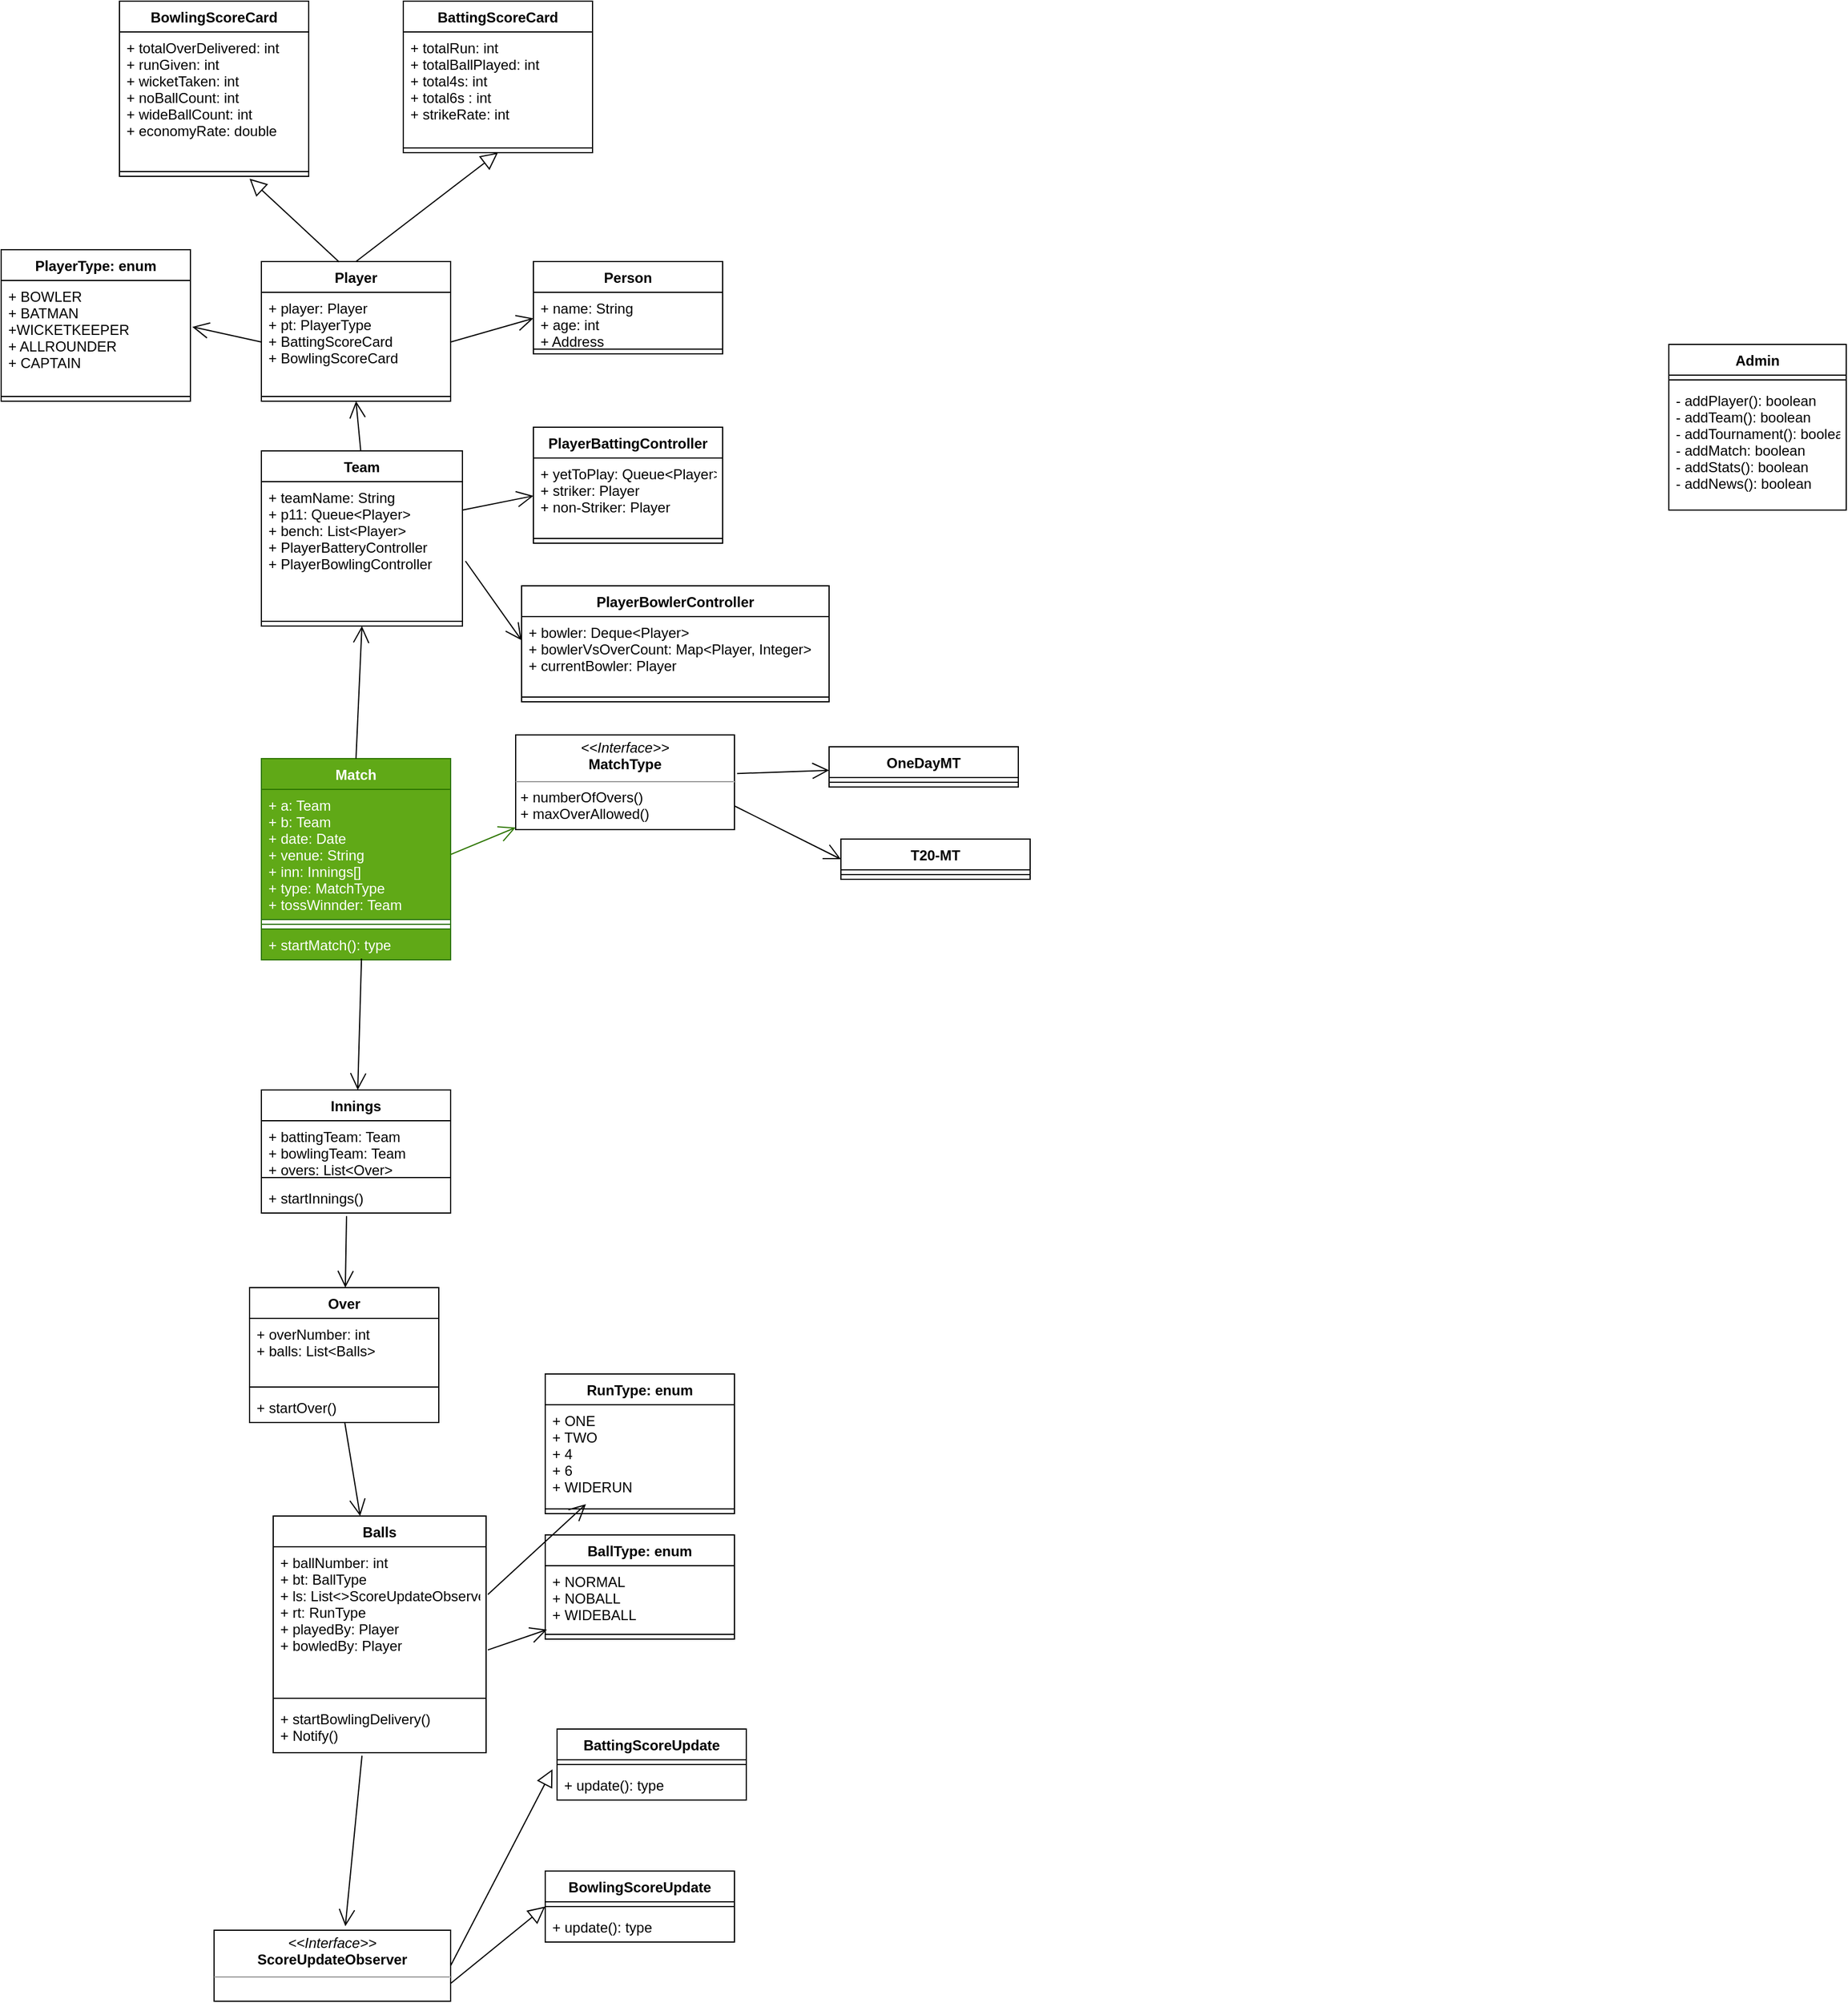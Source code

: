 <mxfile>
    <diagram id="3s8jXQNgqHNk8pgpwBl6" name="Page-1">
        <mxGraphModel dx="2442" dy="2273" grid="1" gridSize="10" guides="1" tooltips="1" connect="1" arrows="1" fold="1" page="1" pageScale="1" pageWidth="827" pageHeight="1169" math="0" shadow="0">
            <root>
                <mxCell id="0"/>
                <mxCell id="1" parent="0"/>
                <mxCell id="98" value="BattingScoreUpdate" style="swimlane;fontStyle=1;align=center;verticalAlign=top;childLayout=stackLayout;horizontal=1;startSize=26;horizontalStack=0;resizeParent=1;resizeParentMax=0;resizeLast=0;collapsible=1;marginBottom=0;" parent="1" vertex="1">
                    <mxGeometry x="520" y="1390" width="160" height="60" as="geometry"/>
                </mxCell>
                <mxCell id="100" value="" style="line;strokeWidth=1;fillColor=none;align=left;verticalAlign=middle;spacingTop=-1;spacingLeft=3;spacingRight=3;rotatable=0;labelPosition=right;points=[];portConstraint=eastwest;strokeColor=inherit;" parent="98" vertex="1">
                    <mxGeometry y="26" width="160" height="8" as="geometry"/>
                </mxCell>
                <mxCell id="101" value="+ update(): type" style="text;strokeColor=none;fillColor=none;align=left;verticalAlign=top;spacingLeft=4;spacingRight=4;overflow=hidden;rotatable=0;points=[[0,0.5],[1,0.5]];portConstraint=eastwest;" parent="98" vertex="1">
                    <mxGeometry y="34" width="160" height="26" as="geometry"/>
                </mxCell>
                <mxCell id="102" value="BallType: enum" style="swimlane;fontStyle=1;align=center;verticalAlign=top;childLayout=stackLayout;horizontal=1;startSize=26;horizontalStack=0;resizeParent=1;resizeParentMax=0;resizeLast=0;collapsible=1;marginBottom=0;" parent="1" vertex="1">
                    <mxGeometry x="510" y="1226" width="160" height="88" as="geometry"/>
                </mxCell>
                <mxCell id="103" value="+ NORMAL&#10;+ NOBALL&#10;+ WIDEBALL&#10;" style="text;strokeColor=none;fillColor=none;align=left;verticalAlign=top;spacingLeft=4;spacingRight=4;overflow=hidden;rotatable=0;points=[[0,0.5],[1,0.5]];portConstraint=eastwest;" parent="102" vertex="1">
                    <mxGeometry y="26" width="160" height="54" as="geometry"/>
                </mxCell>
                <mxCell id="104" value="" style="line;strokeWidth=1;fillColor=none;align=left;verticalAlign=middle;spacingTop=-1;spacingLeft=3;spacingRight=3;rotatable=0;labelPosition=right;points=[];portConstraint=eastwest;strokeColor=inherit;" parent="102" vertex="1">
                    <mxGeometry y="80" width="160" height="8" as="geometry"/>
                </mxCell>
                <mxCell id="106" value="RunType: enum" style="swimlane;fontStyle=1;align=center;verticalAlign=top;childLayout=stackLayout;horizontal=1;startSize=26;horizontalStack=0;resizeParent=1;resizeParentMax=0;resizeLast=0;collapsible=1;marginBottom=0;" parent="1" vertex="1">
                    <mxGeometry x="510" y="1090" width="160" height="118" as="geometry"/>
                </mxCell>
                <mxCell id="107" value="+ ONE&#10;+ TWO&#10;+ 4&#10;+ 6&#10;+ WIDERUN" style="text;strokeColor=none;fillColor=none;align=left;verticalAlign=top;spacingLeft=4;spacingRight=4;overflow=hidden;rotatable=0;points=[[0,0.5],[1,0.5]];portConstraint=eastwest;" parent="106" vertex="1">
                    <mxGeometry y="26" width="160" height="84" as="geometry"/>
                </mxCell>
                <mxCell id="108" value="" style="line;strokeWidth=1;fillColor=none;align=left;verticalAlign=middle;spacingTop=-1;spacingLeft=3;spacingRight=3;rotatable=0;labelPosition=right;points=[];portConstraint=eastwest;strokeColor=inherit;" parent="106" vertex="1">
                    <mxGeometry y="110" width="160" height="8" as="geometry"/>
                </mxCell>
                <mxCell id="110" value="Balls" style="swimlane;fontStyle=1;align=center;verticalAlign=top;childLayout=stackLayout;horizontal=1;startSize=26;horizontalStack=0;resizeParent=1;resizeParentMax=0;resizeLast=0;collapsible=1;marginBottom=0;" parent="1" vertex="1">
                    <mxGeometry x="280" y="1210" width="180" height="200" as="geometry"/>
                </mxCell>
                <mxCell id="111" value="+ ballNumber: int&#10;+ bt: BallType&#10;+ ls: List&lt;&gt;ScoreUpdateObserver&gt;&#10;+ rt: RunType&#10;+ playedBy: Player&#10;+ bowledBy: Player" style="text;strokeColor=none;fillColor=none;align=left;verticalAlign=top;spacingLeft=4;spacingRight=4;overflow=hidden;rotatable=0;points=[[0,0.5],[1,0.5]];portConstraint=eastwest;" parent="110" vertex="1">
                    <mxGeometry y="26" width="180" height="124" as="geometry"/>
                </mxCell>
                <mxCell id="112" value="" style="line;strokeWidth=1;fillColor=none;align=left;verticalAlign=middle;spacingTop=-1;spacingLeft=3;spacingRight=3;rotatable=0;labelPosition=right;points=[];portConstraint=eastwest;strokeColor=inherit;" parent="110" vertex="1">
                    <mxGeometry y="150" width="180" height="8" as="geometry"/>
                </mxCell>
                <mxCell id="113" value="+ startBowlingDelivery()&#10;+ Notify()" style="text;strokeColor=none;fillColor=none;align=left;verticalAlign=top;spacingLeft=4;spacingRight=4;overflow=hidden;rotatable=0;points=[[0,0.5],[1,0.5]];portConstraint=eastwest;" parent="110" vertex="1">
                    <mxGeometry y="158" width="180" height="42" as="geometry"/>
                </mxCell>
                <mxCell id="114" value="Over" style="swimlane;fontStyle=1;align=center;verticalAlign=top;childLayout=stackLayout;horizontal=1;startSize=26;horizontalStack=0;resizeParent=1;resizeParentMax=0;resizeLast=0;collapsible=1;marginBottom=0;" parent="1" vertex="1">
                    <mxGeometry x="260" y="1017" width="160" height="114" as="geometry"/>
                </mxCell>
                <mxCell id="115" value="+ overNumber: int&#10;+ balls: List&lt;Balls&gt;" style="text;strokeColor=none;fillColor=none;align=left;verticalAlign=top;spacingLeft=4;spacingRight=4;overflow=hidden;rotatable=0;points=[[0,0.5],[1,0.5]];portConstraint=eastwest;" parent="114" vertex="1">
                    <mxGeometry y="26" width="160" height="54" as="geometry"/>
                </mxCell>
                <mxCell id="116" value="" style="line;strokeWidth=1;fillColor=none;align=left;verticalAlign=middle;spacingTop=-1;spacingLeft=3;spacingRight=3;rotatable=0;labelPosition=right;points=[];portConstraint=eastwest;strokeColor=inherit;" parent="114" vertex="1">
                    <mxGeometry y="80" width="160" height="8" as="geometry"/>
                </mxCell>
                <mxCell id="117" value="+ startOver()" style="text;strokeColor=none;fillColor=none;align=left;verticalAlign=top;spacingLeft=4;spacingRight=4;overflow=hidden;rotatable=0;points=[[0,0.5],[1,0.5]];portConstraint=eastwest;" parent="114" vertex="1">
                    <mxGeometry y="88" width="160" height="26" as="geometry"/>
                </mxCell>
                <mxCell id="118" value="Innings" style="swimlane;fontStyle=1;align=center;verticalAlign=top;childLayout=stackLayout;horizontal=1;startSize=26;horizontalStack=0;resizeParent=1;resizeParentMax=0;resizeLast=0;collapsible=1;marginBottom=0;" parent="1" vertex="1">
                    <mxGeometry x="270" y="850" width="160" height="104" as="geometry"/>
                </mxCell>
                <mxCell id="119" value="+ battingTeam: Team&#10;+ bowlingTeam: Team&#10;+ overs: List&lt;Over&gt;" style="text;strokeColor=none;fillColor=none;align=left;verticalAlign=top;spacingLeft=4;spacingRight=4;overflow=hidden;rotatable=0;points=[[0,0.5],[1,0.5]];portConstraint=eastwest;" parent="118" vertex="1">
                    <mxGeometry y="26" width="160" height="44" as="geometry"/>
                </mxCell>
                <mxCell id="120" value="" style="line;strokeWidth=1;fillColor=none;align=left;verticalAlign=middle;spacingTop=-1;spacingLeft=3;spacingRight=3;rotatable=0;labelPosition=right;points=[];portConstraint=eastwest;strokeColor=inherit;" parent="118" vertex="1">
                    <mxGeometry y="70" width="160" height="8" as="geometry"/>
                </mxCell>
                <mxCell id="121" value="+ startInnings()" style="text;strokeColor=none;fillColor=none;align=left;verticalAlign=top;spacingLeft=4;spacingRight=4;overflow=hidden;rotatable=0;points=[[0,0.5],[1,0.5]];portConstraint=eastwest;" parent="118" vertex="1">
                    <mxGeometry y="78" width="160" height="26" as="geometry"/>
                </mxCell>
                <mxCell id="126" value="T20-MT" style="swimlane;fontStyle=1;align=center;verticalAlign=top;childLayout=stackLayout;horizontal=1;startSize=26;horizontalStack=0;resizeParent=1;resizeParentMax=0;resizeLast=0;collapsible=1;marginBottom=0;" parent="1" vertex="1">
                    <mxGeometry x="760" y="638" width="160" height="34" as="geometry"/>
                </mxCell>
                <mxCell id="128" value="" style="line;strokeWidth=1;fillColor=none;align=left;verticalAlign=middle;spacingTop=-1;spacingLeft=3;spacingRight=3;rotatable=0;labelPosition=right;points=[];portConstraint=eastwest;strokeColor=inherit;" parent="126" vertex="1">
                    <mxGeometry y="26" width="160" height="8" as="geometry"/>
                </mxCell>
                <mxCell id="130" value="OneDayMT" style="swimlane;fontStyle=1;align=center;verticalAlign=top;childLayout=stackLayout;horizontal=1;startSize=26;horizontalStack=0;resizeParent=1;resizeParentMax=0;resizeLast=0;collapsible=1;marginBottom=0;" parent="1" vertex="1">
                    <mxGeometry x="750" y="560" width="160" height="34" as="geometry"/>
                </mxCell>
                <mxCell id="132" value="" style="line;strokeWidth=1;fillColor=none;align=left;verticalAlign=middle;spacingTop=-1;spacingLeft=3;spacingRight=3;rotatable=0;labelPosition=right;points=[];portConstraint=eastwest;strokeColor=inherit;" parent="130" vertex="1">
                    <mxGeometry y="26" width="160" height="8" as="geometry"/>
                </mxCell>
                <mxCell id="138" value="Match" style="swimlane;fontStyle=1;align=center;verticalAlign=top;childLayout=stackLayout;horizontal=1;startSize=26;horizontalStack=0;resizeParent=1;resizeParentMax=0;resizeLast=0;collapsible=1;marginBottom=0;fillColor=#60a917;fontColor=#ffffff;strokeColor=#2D7600;" parent="1" vertex="1">
                    <mxGeometry x="270" y="570" width="160" height="170" as="geometry"/>
                </mxCell>
                <mxCell id="139" value="+ a: Team&#10;+ b: Team&#10;+ date: Date&#10;+ venue: String&#10;+ inn: Innings[]&#10;+ type: MatchType&#10;+ tossWinnder: Team" style="text;strokeColor=#2D7600;fillColor=#60a917;align=left;verticalAlign=top;spacingLeft=4;spacingRight=4;overflow=hidden;rotatable=0;points=[[0,0.5],[1,0.5]];portConstraint=eastwest;fontColor=#ffffff;" parent="138" vertex="1">
                    <mxGeometry y="26" width="160" height="110" as="geometry"/>
                </mxCell>
                <mxCell id="140" value="" style="line;strokeWidth=1;fillColor=#60a917;align=left;verticalAlign=middle;spacingTop=-1;spacingLeft=3;spacingRight=3;rotatable=0;labelPosition=right;points=[];portConstraint=eastwest;strokeColor=#2D7600;fontColor=#ffffff;" parent="138" vertex="1">
                    <mxGeometry y="136" width="160" height="8" as="geometry"/>
                </mxCell>
                <mxCell id="141" value="+ startMatch(): type" style="text;strokeColor=#2D7600;fillColor=#60a917;align=left;verticalAlign=top;spacingLeft=4;spacingRight=4;overflow=hidden;rotatable=0;points=[[0,0.5],[1,0.5]];portConstraint=eastwest;fontColor=#ffffff;" parent="138" vertex="1">
                    <mxGeometry y="144" width="160" height="26" as="geometry"/>
                </mxCell>
                <mxCell id="142" value="PlayerBowlerController" style="swimlane;fontStyle=1;align=center;verticalAlign=top;childLayout=stackLayout;horizontal=1;startSize=26;horizontalStack=0;resizeParent=1;resizeParentMax=0;resizeLast=0;collapsible=1;marginBottom=0;" parent="1" vertex="1">
                    <mxGeometry x="490" y="424" width="260" height="98" as="geometry"/>
                </mxCell>
                <mxCell id="143" value="+ bowler: Deque&lt;Player&gt;&#10;+ bowlerVsOverCount: Map&lt;Player, Integer&gt;&#10;+ currentBowler: Player" style="text;strokeColor=none;fillColor=none;align=left;verticalAlign=top;spacingLeft=4;spacingRight=4;overflow=hidden;rotatable=0;points=[[0,0.5],[1,0.5]];portConstraint=eastwest;" parent="142" vertex="1">
                    <mxGeometry y="26" width="260" height="64" as="geometry"/>
                </mxCell>
                <mxCell id="144" value="" style="line;strokeWidth=1;fillColor=none;align=left;verticalAlign=middle;spacingTop=-1;spacingLeft=3;spacingRight=3;rotatable=0;labelPosition=right;points=[];portConstraint=eastwest;strokeColor=inherit;" parent="142" vertex="1">
                    <mxGeometry y="90" width="260" height="8" as="geometry"/>
                </mxCell>
                <mxCell id="146" value="PlayerBattingController" style="swimlane;fontStyle=1;align=center;verticalAlign=top;childLayout=stackLayout;horizontal=1;startSize=26;horizontalStack=0;resizeParent=1;resizeParentMax=0;resizeLast=0;collapsible=1;marginBottom=0;" parent="1" vertex="1">
                    <mxGeometry x="500" y="290" width="160" height="98" as="geometry"/>
                </mxCell>
                <mxCell id="147" value="+ yetToPlay: Queue&lt;Player&gt;&#10;+ striker: Player&#10;+ non-Striker: Player" style="text;strokeColor=none;fillColor=none;align=left;verticalAlign=top;spacingLeft=4;spacingRight=4;overflow=hidden;rotatable=0;points=[[0,0.5],[1,0.5]];portConstraint=eastwest;" parent="146" vertex="1">
                    <mxGeometry y="26" width="160" height="64" as="geometry"/>
                </mxCell>
                <mxCell id="148" value="" style="line;strokeWidth=1;fillColor=none;align=left;verticalAlign=middle;spacingTop=-1;spacingLeft=3;spacingRight=3;rotatable=0;labelPosition=right;points=[];portConstraint=eastwest;strokeColor=inherit;" parent="146" vertex="1">
                    <mxGeometry y="90" width="160" height="8" as="geometry"/>
                </mxCell>
                <mxCell id="150" value="Team" style="swimlane;fontStyle=1;align=center;verticalAlign=top;childLayout=stackLayout;horizontal=1;startSize=26;horizontalStack=0;resizeParent=1;resizeParentMax=0;resizeLast=0;collapsible=1;marginBottom=0;" parent="1" vertex="1">
                    <mxGeometry x="270" y="310" width="170" height="148" as="geometry"/>
                </mxCell>
                <mxCell id="186" value="" style="endArrow=open;endFill=1;endSize=12;html=1;exitX=1;exitY=0.5;exitDx=0;exitDy=0;entryX=0.5;entryY=1;entryDx=0;entryDy=0;" parent="150" target="162" edge="1">
                    <mxGeometry width="160" relative="1" as="geometry">
                        <mxPoint x="84" as="sourcePoint"/>
                        <mxPoint x="144" y="-12" as="targetPoint"/>
                    </mxGeometry>
                </mxCell>
                <mxCell id="151" value="+ teamName: String&#10;+ p11: Queue&lt;Player&gt;&#10;+ bench: List&lt;Player&gt;&#10;+ PlayerBatteryController&#10;+ PlayerBowlingController" style="text;strokeColor=none;fillColor=none;align=left;verticalAlign=top;spacingLeft=4;spacingRight=4;overflow=hidden;rotatable=0;points=[[0,0.5],[1,0.5]];portConstraint=eastwest;" parent="150" vertex="1">
                    <mxGeometry y="26" width="170" height="114" as="geometry"/>
                </mxCell>
                <mxCell id="152" value="" style="line;strokeWidth=1;fillColor=none;align=left;verticalAlign=middle;spacingTop=-1;spacingLeft=3;spacingRight=3;rotatable=0;labelPosition=right;points=[];portConstraint=eastwest;strokeColor=inherit;" parent="150" vertex="1">
                    <mxGeometry y="140" width="170" height="8" as="geometry"/>
                </mxCell>
                <mxCell id="154" value="Person" style="swimlane;fontStyle=1;align=center;verticalAlign=top;childLayout=stackLayout;horizontal=1;startSize=26;horizontalStack=0;resizeParent=1;resizeParentMax=0;resizeLast=0;collapsible=1;marginBottom=0;" parent="1" vertex="1">
                    <mxGeometry x="500" y="150" width="160" height="78" as="geometry"/>
                </mxCell>
                <mxCell id="155" value="+ name: String&#10;+ age: int&#10;+ Address " style="text;strokeColor=none;fillColor=none;align=left;verticalAlign=top;spacingLeft=4;spacingRight=4;overflow=hidden;rotatable=0;points=[[0,0.5],[1,0.5]];portConstraint=eastwest;" parent="154" vertex="1">
                    <mxGeometry y="26" width="160" height="44" as="geometry"/>
                </mxCell>
                <mxCell id="156" value="" style="line;strokeWidth=1;fillColor=none;align=left;verticalAlign=middle;spacingTop=-1;spacingLeft=3;spacingRight=3;rotatable=0;labelPosition=right;points=[];portConstraint=eastwest;strokeColor=inherit;" parent="154" vertex="1">
                    <mxGeometry y="70" width="160" height="8" as="geometry"/>
                </mxCell>
                <mxCell id="158" value="PlayerType: enum" style="swimlane;fontStyle=1;align=center;verticalAlign=top;childLayout=stackLayout;horizontal=1;startSize=26;horizontalStack=0;resizeParent=1;resizeParentMax=0;resizeLast=0;collapsible=1;marginBottom=0;" parent="1" vertex="1">
                    <mxGeometry x="50" y="140" width="160" height="128" as="geometry"/>
                </mxCell>
                <mxCell id="159" value="+ BOWLER&#10;+ BATMAN&#10;+WICKETKEEPER&#10;+ ALLROUNDER&#10;+ CAPTAIN" style="text;strokeColor=none;fillColor=none;align=left;verticalAlign=top;spacingLeft=4;spacingRight=4;overflow=hidden;rotatable=0;points=[[0,0.5],[1,0.5]];portConstraint=eastwest;" parent="158" vertex="1">
                    <mxGeometry y="26" width="160" height="94" as="geometry"/>
                </mxCell>
                <mxCell id="160" value="" style="line;strokeWidth=1;fillColor=none;align=left;verticalAlign=middle;spacingTop=-1;spacingLeft=3;spacingRight=3;rotatable=0;labelPosition=right;points=[];portConstraint=eastwest;strokeColor=inherit;" parent="158" vertex="1">
                    <mxGeometry y="120" width="160" height="8" as="geometry"/>
                </mxCell>
                <mxCell id="162" value="Player" style="swimlane;fontStyle=1;align=center;verticalAlign=top;childLayout=stackLayout;horizontal=1;startSize=26;horizontalStack=0;resizeParent=1;resizeParentMax=0;resizeLast=0;collapsible=1;marginBottom=0;" parent="1" vertex="1">
                    <mxGeometry x="270" y="150" width="160" height="118" as="geometry"/>
                </mxCell>
                <mxCell id="163" value="+ player: Player&#10;+ pt: PlayerType&#10;+ BattingScoreCard&#10;+ BowlingScoreCard" style="text;strokeColor=none;fillColor=none;align=left;verticalAlign=top;spacingLeft=4;spacingRight=4;overflow=hidden;rotatable=0;points=[[0,0.5],[1,0.5]];portConstraint=eastwest;" parent="162" vertex="1">
                    <mxGeometry y="26" width="160" height="84" as="geometry"/>
                </mxCell>
                <mxCell id="164" value="" style="line;strokeWidth=1;fillColor=none;align=left;verticalAlign=middle;spacingTop=-1;spacingLeft=3;spacingRight=3;rotatable=0;labelPosition=right;points=[];portConstraint=eastwest;strokeColor=inherit;" parent="162" vertex="1">
                    <mxGeometry y="110" width="160" height="8" as="geometry"/>
                </mxCell>
                <mxCell id="166" value="BattingScoreCard" style="swimlane;fontStyle=1;align=center;verticalAlign=top;childLayout=stackLayout;horizontal=1;startSize=26;horizontalStack=0;resizeParent=1;resizeParentMax=0;resizeLast=0;collapsible=1;marginBottom=0;" parent="1" vertex="1">
                    <mxGeometry x="390" y="-70" width="160" height="128" as="geometry"/>
                </mxCell>
                <mxCell id="167" value="+ totalRun: int&#10;+ totalBallPlayed: int&#10;+ total4s: int &#10;+ total6s : int&#10;+ strikeRate: int" style="text;strokeColor=none;fillColor=none;align=left;verticalAlign=top;spacingLeft=4;spacingRight=4;overflow=hidden;rotatable=0;points=[[0,0.5],[1,0.5]];portConstraint=eastwest;" parent="166" vertex="1">
                    <mxGeometry y="26" width="160" height="94" as="geometry"/>
                </mxCell>
                <mxCell id="168" value="" style="line;strokeWidth=1;fillColor=none;align=left;verticalAlign=middle;spacingTop=-1;spacingLeft=3;spacingRight=3;rotatable=0;labelPosition=right;points=[];portConstraint=eastwest;strokeColor=inherit;" parent="166" vertex="1">
                    <mxGeometry y="120" width="160" height="8" as="geometry"/>
                </mxCell>
                <mxCell id="170" value="BowlingScoreCard" style="swimlane;fontStyle=1;align=center;verticalAlign=top;childLayout=stackLayout;horizontal=1;startSize=26;horizontalStack=0;resizeParent=1;resizeParentMax=0;resizeLast=0;collapsible=1;marginBottom=0;" parent="1" vertex="1">
                    <mxGeometry x="150" y="-70" width="160" height="148" as="geometry"/>
                </mxCell>
                <mxCell id="171" value="+ totalOverDelivered: int&#10;+ runGiven: int&#10;+ wicketTaken: int&#10;+ noBallCount: int&#10;+ wideBallCount: int&#10;+ economyRate: double" style="text;strokeColor=none;fillColor=none;align=left;verticalAlign=top;spacingLeft=4;spacingRight=4;overflow=hidden;rotatable=0;points=[[0,0.5],[1,0.5]];portConstraint=eastwest;" parent="170" vertex="1">
                    <mxGeometry y="26" width="160" height="114" as="geometry"/>
                </mxCell>
                <mxCell id="172" value="" style="line;strokeWidth=1;fillColor=none;align=left;verticalAlign=middle;spacingTop=-1;spacingLeft=3;spacingRight=3;rotatable=0;labelPosition=right;points=[];portConstraint=eastwest;strokeColor=inherit;" parent="170" vertex="1">
                    <mxGeometry y="140" width="160" height="8" as="geometry"/>
                </mxCell>
                <mxCell id="173" value="&lt;p style=&quot;margin:0px;margin-top:4px;text-align:center;&quot;&gt;&lt;i&gt;&amp;lt;&amp;lt;Interface&amp;gt;&amp;gt;&lt;/i&gt;&lt;br&gt;&lt;b&gt;MatchType&lt;/b&gt;&lt;/p&gt;&lt;hr size=&quot;1&quot;&gt;&lt;p style=&quot;margin:0px;margin-left:4px;&quot;&gt;&lt;/p&gt;&lt;p style=&quot;margin:0px;margin-left:4px;&quot;&gt;+ numberOfOvers()&lt;br&gt;+ maxOverAllowed()&lt;/p&gt;" style="verticalAlign=top;align=left;overflow=fill;fontSize=12;fontFamily=Helvetica;html=1;" parent="1" vertex="1">
                    <mxGeometry x="485" y="550" width="185" height="80" as="geometry"/>
                </mxCell>
                <mxCell id="174" value="BowlingScoreUpdate" style="swimlane;fontStyle=1;align=center;verticalAlign=top;childLayout=stackLayout;horizontal=1;startSize=26;horizontalStack=0;resizeParent=1;resizeParentMax=0;resizeLast=0;collapsible=1;marginBottom=0;" parent="1" vertex="1">
                    <mxGeometry x="510" y="1510" width="160" height="60" as="geometry"/>
                </mxCell>
                <mxCell id="175" value="" style="line;strokeWidth=1;fillColor=none;align=left;verticalAlign=middle;spacingTop=-1;spacingLeft=3;spacingRight=3;rotatable=0;labelPosition=right;points=[];portConstraint=eastwest;strokeColor=inherit;" parent="174" vertex="1">
                    <mxGeometry y="26" width="160" height="8" as="geometry"/>
                </mxCell>
                <mxCell id="176" value="+ update(): type" style="text;strokeColor=none;fillColor=none;align=left;verticalAlign=top;spacingLeft=4;spacingRight=4;overflow=hidden;rotatable=0;points=[[0,0.5],[1,0.5]];portConstraint=eastwest;" parent="174" vertex="1">
                    <mxGeometry y="34" width="160" height="26" as="geometry"/>
                </mxCell>
                <mxCell id="177" value="&lt;p style=&quot;margin:0px;margin-top:4px;text-align:center;&quot;&gt;&lt;i&gt;&amp;lt;&amp;lt;Interface&amp;gt;&amp;gt;&lt;/i&gt;&lt;br&gt;&lt;b&gt;ScoreUpdateObserver&lt;/b&gt;&lt;/p&gt;&lt;hr size=&quot;1&quot;&gt;&lt;p style=&quot;margin:0px;margin-left:4px;&quot;&gt;&lt;/p&gt;&lt;p style=&quot;margin:0px;margin-left:4px;&quot;&gt;&lt;br&gt;&lt;/p&gt;" style="verticalAlign=top;align=left;overflow=fill;fontSize=12;fontFamily=Helvetica;html=1;" parent="1" vertex="1">
                    <mxGeometry x="230" y="1560" width="200" height="60" as="geometry"/>
                </mxCell>
                <mxCell id="178" value="" style="edgeStyle=none;html=1;endSize=12;endArrow=block;endFill=0;exitX=0.5;exitY=0;exitDx=0;exitDy=0;entryX=0.5;entryY=1;entryDx=0;entryDy=0;" parent="1" source="162" target="166" edge="1">
                    <mxGeometry width="160" relative="1" as="geometry">
                        <mxPoint x="360" y="-20" as="sourcePoint"/>
                        <mxPoint x="520" y="-20" as="targetPoint"/>
                    </mxGeometry>
                </mxCell>
                <mxCell id="179" value="" style="edgeStyle=none;html=1;endSize=12;endArrow=block;endFill=0;exitX=0.411;exitY=0.003;exitDx=0;exitDy=0;exitPerimeter=0;" parent="1" source="162" edge="1">
                    <mxGeometry width="160" relative="1" as="geometry">
                        <mxPoint x="250" y="140" as="sourcePoint"/>
                        <mxPoint x="260" y="80" as="targetPoint"/>
                    </mxGeometry>
                </mxCell>
                <mxCell id="180" value="" style="edgeStyle=none;html=1;endSize=12;endArrow=block;endFill=0;entryX=-0.024;entryY=0;entryDx=0;entryDy=0;entryPerimeter=0;exitX=1;exitY=0.5;exitDx=0;exitDy=0;" parent="1" source="177" target="101" edge="1">
                    <mxGeometry width="160" relative="1" as="geometry">
                        <mxPoint x="470" y="1540" as="sourcePoint"/>
                        <mxPoint x="630" y="1540" as="targetPoint"/>
                    </mxGeometry>
                </mxCell>
                <mxCell id="181" value="" style="edgeStyle=none;html=1;endSize=12;endArrow=block;endFill=0;entryX=0;entryY=0.5;entryDx=0;entryDy=0;exitX=1;exitY=0.75;exitDx=0;exitDy=0;" parent="1" source="177" target="174" edge="1">
                    <mxGeometry width="160" relative="1" as="geometry">
                        <mxPoint x="510" y="1480" as="sourcePoint"/>
                        <mxPoint x="586.16" y="1444" as="targetPoint"/>
                    </mxGeometry>
                </mxCell>
                <mxCell id="183" value="" style="endArrow=open;endFill=1;endSize=12;html=1;exitX=1;exitY=0.5;exitDx=0;exitDy=0;entryX=0;entryY=0.5;entryDx=0;entryDy=0;" parent="1" source="163" target="155" edge="1">
                    <mxGeometry width="160" relative="1" as="geometry">
                        <mxPoint x="440" y="220" as="sourcePoint"/>
                        <mxPoint x="550" y="220" as="targetPoint"/>
                    </mxGeometry>
                </mxCell>
                <mxCell id="184" value="" style="endArrow=open;endFill=1;endSize=12;html=1;exitX=1;exitY=0.5;exitDx=0;exitDy=0;entryX=0;entryY=0.5;entryDx=0;entryDy=0;" parent="1" target="147" edge="1">
                    <mxGeometry width="160" relative="1" as="geometry">
                        <mxPoint x="440" y="360" as="sourcePoint"/>
                        <mxPoint x="510" y="340" as="targetPoint"/>
                    </mxGeometry>
                </mxCell>
                <mxCell id="185" value="" style="endArrow=open;endFill=1;endSize=12;html=1;exitX=1.015;exitY=0.589;exitDx=0;exitDy=0;entryX=0;entryY=0.313;entryDx=0;entryDy=0;entryPerimeter=0;exitPerimeter=0;" parent="1" source="151" target="143" edge="1">
                    <mxGeometry width="160" relative="1" as="geometry">
                        <mxPoint x="450" y="370" as="sourcePoint"/>
                        <mxPoint x="510" y="358" as="targetPoint"/>
                    </mxGeometry>
                </mxCell>
                <mxCell id="187" value="" style="endArrow=open;endFill=1;endSize=12;html=1;exitX=0.5;exitY=0;exitDx=0;exitDy=0;entryX=0.5;entryY=1;entryDx=0;entryDy=0;" parent="1" source="138" target="150" edge="1">
                    <mxGeometry width="160" relative="1" as="geometry">
                        <mxPoint x="357" y="522" as="sourcePoint"/>
                        <mxPoint x="353" y="480" as="targetPoint"/>
                    </mxGeometry>
                </mxCell>
                <mxCell id="188" value="" style="endArrow=open;endFill=1;endSize=12;html=1;exitX=0.529;exitY=0.962;exitDx=0;exitDy=0;exitPerimeter=0;" parent="1" source="141" target="118" edge="1">
                    <mxGeometry width="160" relative="1" as="geometry">
                        <mxPoint x="360" y="580" as="sourcePoint"/>
                        <mxPoint x="365" y="468" as="targetPoint"/>
                    </mxGeometry>
                </mxCell>
                <mxCell id="189" value="" style="endArrow=open;endFill=1;endSize=12;html=1;exitX=1;exitY=0.5;exitDx=0;exitDy=0;fillColor=#60a917;strokeColor=#2D7600;" parent="1" source="139" target="173" edge="1">
                    <mxGeometry width="160" relative="1" as="geometry">
                        <mxPoint x="360" y="580" as="sourcePoint"/>
                        <mxPoint x="365" y="468" as="targetPoint"/>
                    </mxGeometry>
                </mxCell>
                <mxCell id="190" value="" style="endArrow=open;endFill=1;endSize=12;html=1;exitX=1;exitY=0.75;exitDx=0;exitDy=0;entryX=0;entryY=0.5;entryDx=0;entryDy=0;" parent="1" source="173" target="126" edge="1">
                    <mxGeometry width="160" relative="1" as="geometry">
                        <mxPoint x="440" y="661" as="sourcePoint"/>
                        <mxPoint x="495" y="638.254" as="targetPoint"/>
                    </mxGeometry>
                </mxCell>
                <mxCell id="191" value="" style="endArrow=open;endFill=1;endSize=12;html=1;exitX=1.012;exitY=0.408;exitDx=0;exitDy=0;exitPerimeter=0;" parent="1" source="173" target="130" edge="1">
                    <mxGeometry width="160" relative="1" as="geometry">
                        <mxPoint x="680" y="620" as="sourcePoint"/>
                        <mxPoint x="770" y="665" as="targetPoint"/>
                    </mxGeometry>
                </mxCell>
                <mxCell id="192" value="" style="endArrow=open;endFill=1;endSize=12;html=1;exitX=0.45;exitY=1.1;exitDx=0;exitDy=0;exitPerimeter=0;" parent="1" source="121" target="114" edge="1">
                    <mxGeometry width="160" relative="1" as="geometry">
                        <mxPoint x="473.16" y="960.002" as="sourcePoint"/>
                        <mxPoint x="470.0" y="1070.99" as="targetPoint"/>
                    </mxGeometry>
                </mxCell>
                <mxCell id="193" value="" style="endArrow=open;endFill=1;endSize=12;html=1;exitX=0.45;exitY=1.1;exitDx=0;exitDy=0;exitPerimeter=0;" parent="1" target="110" edge="1">
                    <mxGeometry width="160" relative="1" as="geometry">
                        <mxPoint x="340.51" y="1131" as="sourcePoint"/>
                        <mxPoint x="339.481" y="1191.4" as="targetPoint"/>
                    </mxGeometry>
                </mxCell>
                <mxCell id="195" value="" style="endArrow=open;endFill=1;endSize=12;html=1;exitX=0.417;exitY=1.062;exitDx=0;exitDy=0;exitPerimeter=0;entryX=0.555;entryY=-0.057;entryDx=0;entryDy=0;entryPerimeter=0;" parent="1" source="113" target="177" edge="1">
                    <mxGeometry width="160" relative="1" as="geometry">
                        <mxPoint x="343.49" y="1430" as="sourcePoint"/>
                        <mxPoint x="356.505" y="1509" as="targetPoint"/>
                    </mxGeometry>
                </mxCell>
                <mxCell id="196" value="" style="endArrow=open;endFill=1;endSize=12;html=1;exitX=0;exitY=0.5;exitDx=0;exitDy=0;entryX=1.01;entryY=0.417;entryDx=0;entryDy=0;entryPerimeter=0;" parent="1" source="163" target="159" edge="1">
                    <mxGeometry width="160" relative="1" as="geometry">
                        <mxPoint x="244" y="228" as="sourcePoint"/>
                        <mxPoint x="240" y="186" as="targetPoint"/>
                    </mxGeometry>
                </mxCell>
                <mxCell id="197" value="" style="endArrow=open;endFill=1;endSize=12;html=1;exitX=1.008;exitY=0.326;exitDx=0;exitDy=0;exitPerimeter=0;" parent="1" source="111" target="107" edge="1">
                    <mxGeometry width="160" relative="1" as="geometry">
                        <mxPoint x="520" y="1219.5" as="sourcePoint"/>
                        <mxPoint x="533.015" y="1298.5" as="targetPoint"/>
                    </mxGeometry>
                </mxCell>
                <mxCell id="198" value="" style="endArrow=open;endFill=1;endSize=12;html=1;exitX=1.008;exitY=0.326;exitDx=0;exitDy=0;exitPerimeter=0;" parent="1" target="103" edge="1">
                    <mxGeometry width="160" relative="1" as="geometry">
                        <mxPoint x="461.44" y="1323.194" as="sourcePoint"/>
                        <mxPoint x="590" y="1318.001" as="targetPoint"/>
                    </mxGeometry>
                </mxCell>
                <mxCell id="202" value="Admin" style="swimlane;fontStyle=1;align=center;verticalAlign=top;childLayout=stackLayout;horizontal=1;startSize=26;horizontalStack=0;resizeParent=1;resizeParentMax=0;resizeLast=0;collapsible=1;marginBottom=0;" vertex="1" parent="1">
                    <mxGeometry x="1460" y="220" width="150" height="140" as="geometry"/>
                </mxCell>
                <mxCell id="204" value="" style="line;strokeWidth=1;fillColor=none;align=left;verticalAlign=middle;spacingTop=-1;spacingLeft=3;spacingRight=3;rotatable=0;labelPosition=right;points=[];portConstraint=eastwest;strokeColor=inherit;" vertex="1" parent="202">
                    <mxGeometry y="26" width="150" height="8" as="geometry"/>
                </mxCell>
                <mxCell id="205" value="- addPlayer(): boolean&#10;- addTeam(): boolean&#10;- addTournament(): boolean&#10;- addMatch: boolean&#10;- addStats(): boolean&#10;- addNews(): boolean &#10;" style="text;strokeColor=none;fillColor=none;align=left;verticalAlign=top;spacingLeft=4;spacingRight=4;overflow=hidden;rotatable=0;points=[[0,0.5],[1,0.5]];portConstraint=eastwest;" vertex="1" parent="202">
                    <mxGeometry y="34" width="150" height="106" as="geometry"/>
                </mxCell>
            </root>
        </mxGraphModel>
    </diagram>
</mxfile>